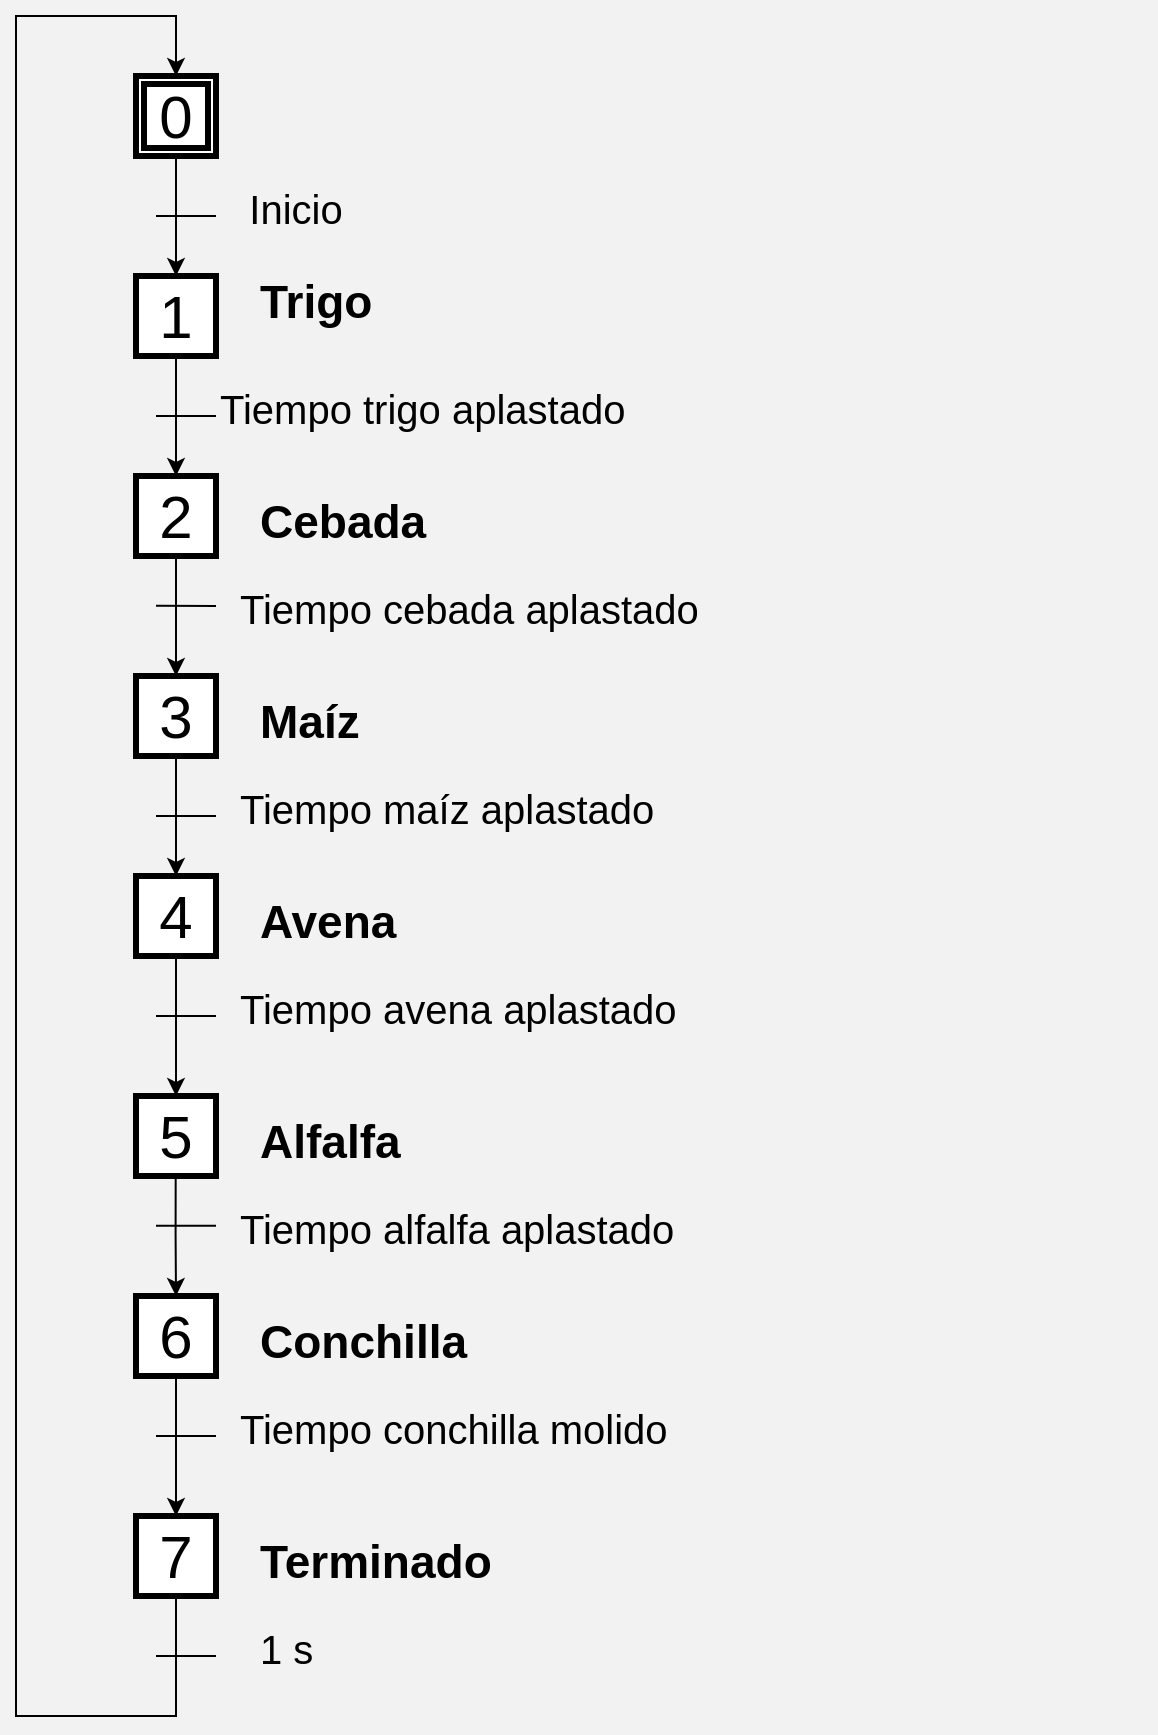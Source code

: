 <mxfile version="16.5.6" type="device"><diagram id="DnsrnJ-YHqmogV4Iuyz9" name="Page-1"><mxGraphModel dx="827" dy="405" grid="1" gridSize="10" guides="1" tooltips="1" connect="1" arrows="1" fold="1" page="1" pageScale="1" pageWidth="1100" pageHeight="800" background="#f2f2f2" math="0" shadow="0"><root><mxCell id="0"/><mxCell id="1" parent="0"/><mxCell id="TPnKIEyEPpKQKqKIjNSY-10" style="edgeStyle=orthogonalEdgeStyle;rounded=0;orthogonalLoop=1;jettySize=auto;html=1;exitX=0.5;exitY=1;exitDx=0;exitDy=0;fontSize=54;" parent="1" source="T16NykpaYFrV56vY_k4U-1" target="TPnKIEyEPpKQKqKIjNSY-6" edge="1"><mxGeometry relative="1" as="geometry"/></mxCell><mxCell id="T16NykpaYFrV56vY_k4U-1" value="&lt;font style=&quot;font-size: 30px;&quot;&gt;0&lt;/font&gt;" style="shape=ext;double=1;whiteSpace=wrap;html=1;aspect=fixed;strokeWidth=3;fontSize=30;rounded=0;" parent="1" vertex="1"><mxGeometry x="570" y="40" width="40" height="40" as="geometry"/></mxCell><mxCell id="UIDGDE-xsw0SbV8x96C4-2" value="" style="edgeStyle=orthogonalEdgeStyle;rounded=0;orthogonalLoop=1;jettySize=auto;html=1;fontSize=30;" parent="1" source="TPnKIEyEPpKQKqKIjNSY-6" target="UIDGDE-xsw0SbV8x96C4-1" edge="1"><mxGeometry relative="1" as="geometry"/></mxCell><mxCell id="TPnKIEyEPpKQKqKIjNSY-6" value="&lt;font style=&quot;font-size: 30px&quot;&gt;1&lt;/font&gt;" style="whiteSpace=wrap;html=1;strokeColor=default;fillColor=rgba(255, 255, 255, 1);strokeWidth=3;fontSize=30;rounded=0;" parent="1" vertex="1"><mxGeometry x="570" y="140" width="40" height="40" as="geometry"/></mxCell><mxCell id="UIDGDE-xsw0SbV8x96C4-5" value="" style="edgeStyle=orthogonalEdgeStyle;rounded=0;orthogonalLoop=1;jettySize=auto;html=1;fontSize=30;" parent="1" source="UIDGDE-xsw0SbV8x96C4-1" target="UIDGDE-xsw0SbV8x96C4-4" edge="1"><mxGeometry relative="1" as="geometry"/></mxCell><mxCell id="UIDGDE-xsw0SbV8x96C4-1" value="&lt;font style=&quot;font-size: 30px&quot;&gt;2&lt;/font&gt;" style="whiteSpace=wrap;html=1;strokeColor=default;fillColor=rgba(255, 255, 255, 1);strokeWidth=3;fontSize=30;rounded=0;" parent="1" vertex="1"><mxGeometry x="570" y="240" width="40" height="40" as="geometry"/></mxCell><mxCell id="UIDGDE-xsw0SbV8x96C4-7" value="" style="edgeStyle=orthogonalEdgeStyle;rounded=0;orthogonalLoop=1;jettySize=auto;html=1;fontSize=30;" parent="1" source="UIDGDE-xsw0SbV8x96C4-4" target="UIDGDE-xsw0SbV8x96C4-6" edge="1"><mxGeometry relative="1" as="geometry"/></mxCell><mxCell id="UIDGDE-xsw0SbV8x96C4-4" value="&lt;font style=&quot;font-size: 30px&quot;&gt;3&lt;/font&gt;" style="whiteSpace=wrap;html=1;strokeColor=default;fillColor=rgba(255, 255, 255, 1);strokeWidth=3;fontSize=30;rounded=0;" parent="1" vertex="1"><mxGeometry x="570" y="340" width="40" height="40" as="geometry"/></mxCell><mxCell id="UIDGDE-xsw0SbV8x96C4-20" value="" style="edgeStyle=orthogonalEdgeStyle;rounded=0;orthogonalLoop=1;jettySize=auto;html=1;fontSize=30;fontColor=#000000;" parent="1" source="UIDGDE-xsw0SbV8x96C4-6" target="UIDGDE-xsw0SbV8x96C4-19" edge="1"><mxGeometry relative="1" as="geometry"/></mxCell><mxCell id="UIDGDE-xsw0SbV8x96C4-6" value="&lt;font style=&quot;font-size: 30px&quot;&gt;4&lt;/font&gt;" style="whiteSpace=wrap;html=1;strokeColor=default;fillColor=rgba(255, 255, 255, 1);strokeWidth=3;fontSize=30;direction=south;rounded=0;" parent="1" vertex="1"><mxGeometry x="570" y="440" width="40" height="40" as="geometry"/></mxCell><mxCell id="UIDGDE-xsw0SbV8x96C4-8" value="&lt;font style=&quot;font-size: 20px&quot;&gt;Tiempo trigo aplastado&lt;/font&gt;" style="text;html=1;strokeColor=none;fillColor=none;align=left;verticalAlign=bottom;whiteSpace=wrap;rounded=0;fontSize=54;horizontal=1;labelPosition=center;verticalLabelPosition=middle;fontColor=#000000;" parent="1" vertex="1"><mxGeometry x="610" y="180" width="230" height="50" as="geometry"/></mxCell><mxCell id="UIDGDE-xsw0SbV8x96C4-12" style="edgeStyle=orthogonalEdgeStyle;rounded=0;orthogonalLoop=1;jettySize=auto;html=1;exitX=0.5;exitY=1;exitDx=0;exitDy=0;fontSize=30;" parent="1" edge="1"><mxGeometry relative="1" as="geometry"><mxPoint x="660" y="220" as="sourcePoint"/><mxPoint x="660" y="220" as="targetPoint"/></mxGeometry></mxCell><mxCell id="UIDGDE-xsw0SbV8x96C4-14" value="&lt;span style=&quot;font-size: 20px&quot;&gt;Tiempo maíz&amp;nbsp;&lt;/span&gt;&lt;span style=&quot;font-size: 20px&quot;&gt;aplastado&lt;/span&gt;" style="text;html=1;strokeColor=none;fillColor=none;align=left;verticalAlign=bottom;whiteSpace=wrap;rounded=0;fontSize=54;horizontal=1;labelPosition=center;verticalLabelPosition=middle;fontColor=#000000;" parent="1" vertex="1"><mxGeometry x="620" y="380" width="280" height="50" as="geometry"/></mxCell><mxCell id="UIDGDE-xsw0SbV8x96C4-16" value="&lt;font style=&quot;font-size: 20px&quot;&gt;Tiempo alfalfa&amp;nbsp;&lt;/font&gt;&lt;span style=&quot;font-size: 20px&quot;&gt;aplastado&lt;/span&gt;" style="text;html=1;strokeColor=none;fillColor=none;align=left;verticalAlign=bottom;whiteSpace=wrap;rounded=0;fontSize=54;horizontal=1;labelPosition=center;verticalLabelPosition=middle;fontColor=#000000;" parent="1" vertex="1"><mxGeometry x="620" y="590" width="310" height="50" as="geometry"/></mxCell><mxCell id="UIDGDE-xsw0SbV8x96C4-17" value="&lt;font style=&quot;font-size: 20px&quot;&gt;Tiempo conchilla&amp;nbsp;&lt;/font&gt;&lt;span style=&quot;font-size: 20px&quot;&gt;molido&lt;/span&gt;" style="text;html=1;strokeColor=none;fillColor=none;align=left;verticalAlign=bottom;whiteSpace=wrap;rounded=0;fontSize=54;horizontal=1;labelPosition=center;verticalLabelPosition=middle;fontColor=#000000;" parent="1" vertex="1"><mxGeometry x="620" y="690" width="340" height="50" as="geometry"/></mxCell><mxCell id="UIDGDE-xsw0SbV8x96C4-19" value="&lt;font style=&quot;font-size: 30px&quot;&gt;5&lt;/font&gt;" style="whiteSpace=wrap;html=1;strokeColor=default;fillColor=rgba(255, 255, 255, 1);strokeWidth=3;fontSize=30;rounded=0;" parent="1" vertex="1"><mxGeometry x="570" y="550" width="40" height="40" as="geometry"/></mxCell><mxCell id="UIDGDE-xsw0SbV8x96C4-57" value="&lt;font style=&quot;font-size: 23px&quot;&gt;Maíz&amp;nbsp;&lt;/font&gt;" style="text;html=1;strokeColor=none;fillColor=none;align=left;verticalAlign=bottom;whiteSpace=wrap;rounded=0;fontSize=23;horizontal=1;labelPosition=center;verticalLabelPosition=middle;fontColor=#000000;fontStyle=1;" parent="1" vertex="1"><mxGeometry x="630" y="330" width="450" height="50" as="geometry"/></mxCell><mxCell id="UIDGDE-xsw0SbV8x96C4-58" value="&lt;font style=&quot;font-size: 23px&quot;&gt;Alfalfa&amp;nbsp;&lt;/font&gt;" style="text;html=1;strokeColor=none;fillColor=none;align=left;verticalAlign=bottom;whiteSpace=wrap;rounded=0;fontSize=23;horizontal=1;labelPosition=center;verticalLabelPosition=middle;fontColor=#000000;fontStyle=1;" parent="1" vertex="1"><mxGeometry x="630" y="540" width="450" height="50" as="geometry"/></mxCell><mxCell id="UIDGDE-xsw0SbV8x96C4-59" value="&lt;font style=&quot;font-size: 23px&quot;&gt;Trigo&amp;nbsp;&lt;/font&gt;" style="text;html=1;strokeColor=none;fillColor=none;align=left;verticalAlign=bottom;whiteSpace=wrap;rounded=0;fontSize=23;horizontal=1;labelPosition=center;verticalLabelPosition=middle;fontColor=#000000;fontStyle=1;" parent="1" vertex="1"><mxGeometry x="630" y="120" width="390" height="50" as="geometry"/></mxCell><mxCell id="UIDGDE-xsw0SbV8x96C4-60" value="&lt;font style=&quot;font-size: 23px&quot;&gt;Conchilla&amp;nbsp;&lt;/font&gt;" style="text;html=1;strokeColor=none;fillColor=none;align=left;verticalAlign=bottom;whiteSpace=wrap;rounded=0;fontSize=23;horizontal=1;labelPosition=center;verticalLabelPosition=middle;fontColor=#000000;fontStyle=1;" parent="1" vertex="1"><mxGeometry x="630" y="640" width="410" height="50" as="geometry"/></mxCell><mxCell id="aRiNX9M01hg2bjp_YavV-4" value="&lt;font style=&quot;font-size: 20px&quot;&gt;Inicio&lt;/font&gt;" style="text;html=1;strokeColor=none;fillColor=none;align=center;verticalAlign=bottom;whiteSpace=wrap;rounded=0;fontSize=54;horizontal=1;labelPosition=center;verticalLabelPosition=middle;fontColor=#000000;" parent="1" vertex="1"><mxGeometry x="610" y="80" width="80" height="50" as="geometry"/></mxCell><mxCell id="aRiNX9M01hg2bjp_YavV-7" value="" style="endArrow=none;html=1;rounded=0;entryX=0;entryY=0.601;entryDx=0;entryDy=0;entryPerimeter=0;" parent="1" edge="1"><mxGeometry width="50" height="50" relative="1" as="geometry"><mxPoint x="580" y="510" as="sourcePoint"/><mxPoint x="610" y="510.05" as="targetPoint"/></mxGeometry></mxCell><mxCell id="aRiNX9M01hg2bjp_YavV-8" value="" style="endArrow=none;html=1;rounded=0;entryX=0;entryY=0.601;entryDx=0;entryDy=0;entryPerimeter=0;" parent="1" edge="1"><mxGeometry width="50" height="50" relative="1" as="geometry"><mxPoint x="580" y="410" as="sourcePoint"/><mxPoint x="610" y="410.05" as="targetPoint"/></mxGeometry></mxCell><mxCell id="aRiNX9M01hg2bjp_YavV-11" value="" style="endArrow=none;html=1;rounded=0;entryX=0;entryY=0.601;entryDx=0;entryDy=0;entryPerimeter=0;" parent="1" edge="1"><mxGeometry width="50" height="50" relative="1" as="geometry"><mxPoint x="580" y="304.89" as="sourcePoint"/><mxPoint x="610" y="304.94" as="targetPoint"/></mxGeometry></mxCell><mxCell id="aRiNX9M01hg2bjp_YavV-12" value="" style="endArrow=none;html=1;rounded=0;entryX=0;entryY=0.601;entryDx=0;entryDy=0;entryPerimeter=0;" parent="1" edge="1"><mxGeometry width="50" height="50" relative="1" as="geometry"><mxPoint x="580" y="210" as="sourcePoint"/><mxPoint x="610" y="210.05" as="targetPoint"/></mxGeometry></mxCell><mxCell id="aRiNX9M01hg2bjp_YavV-13" value="" style="endArrow=none;html=1;rounded=0;entryX=0;entryY=0.601;entryDx=0;entryDy=0;entryPerimeter=0;" parent="1" edge="1"><mxGeometry width="50" height="50" relative="1" as="geometry"><mxPoint x="580" y="110" as="sourcePoint"/><mxPoint x="610" y="110.05" as="targetPoint"/></mxGeometry></mxCell><mxCell id="aRiNX9M01hg2bjp_YavV-14" value="" style="endArrow=classic;html=1;rounded=0;entryX=0.5;entryY=0;entryDx=0;entryDy=0;exitX=0.5;exitY=1;exitDx=0;exitDy=0;" parent="1" source="Kmrwe34E9CngUKRtpvWa-7" target="T16NykpaYFrV56vY_k4U-1" edge="1"><mxGeometry width="50" height="50" relative="1" as="geometry"><mxPoint x="590" y="810" as="sourcePoint"/><mxPoint x="600" y="10" as="targetPoint"/><Array as="points"><mxPoint x="590" y="860"/><mxPoint x="510" y="860"/><mxPoint x="510" y="650"/><mxPoint x="510" y="10"/><mxPoint x="590" y="10"/></Array></mxGeometry></mxCell><mxCell id="Kmrwe34E9CngUKRtpvWa-1" value="&lt;span&gt;Cebada&lt;/span&gt;" style="text;html=1;strokeColor=none;fillColor=none;align=left;verticalAlign=bottom;whiteSpace=wrap;rounded=0;fontSize=23;horizontal=1;labelPosition=center;verticalLabelPosition=middle;fontColor=#000000;fontStyle=1;" parent="1" vertex="1"><mxGeometry x="630" y="230" width="390" height="50" as="geometry"/></mxCell><mxCell id="Kmrwe34E9CngUKRtpvWa-2" value="&lt;span style=&quot;font-size: 20px&quot;&gt;Tiempo cebada&amp;nbsp;&lt;/span&gt;&lt;span style=&quot;font-size: 20px&quot;&gt;aplastado&lt;/span&gt;" style="text;html=1;strokeColor=none;fillColor=none;align=left;verticalAlign=bottom;whiteSpace=wrap;rounded=0;fontSize=54;horizontal=1;labelPosition=center;verticalLabelPosition=middle;fontColor=#000000;" parent="1" vertex="1"><mxGeometry x="620" y="280" width="320" height="50" as="geometry"/></mxCell><mxCell id="Kmrwe34E9CngUKRtpvWa-3" value="&lt;span&gt;Avena&amp;nbsp;&lt;/span&gt;" style="text;html=1;strokeColor=none;fillColor=none;align=left;verticalAlign=bottom;whiteSpace=wrap;rounded=0;fontSize=23;horizontal=1;labelPosition=center;verticalLabelPosition=middle;fontColor=#000000;fontStyle=1;" parent="1" vertex="1"><mxGeometry x="630" y="430" width="390" height="50" as="geometry"/></mxCell><mxCell id="Kmrwe34E9CngUKRtpvWa-4" value="&lt;span style=&quot;font-size: 20px&quot;&gt;Tiempo avena&amp;nbsp;&lt;/span&gt;&lt;span style=&quot;font-size: 20px&quot;&gt;aplastado&lt;/span&gt;" style="text;html=1;strokeColor=none;fillColor=none;align=left;verticalAlign=bottom;whiteSpace=wrap;rounded=0;fontSize=54;horizontal=1;labelPosition=center;verticalLabelPosition=middle;fontColor=#000000;" parent="1" vertex="1"><mxGeometry x="620" y="480" width="280" height="50" as="geometry"/></mxCell><mxCell id="Kmrwe34E9CngUKRtpvWa-5" value="" style="edgeStyle=orthogonalEdgeStyle;rounded=0;orthogonalLoop=1;jettySize=auto;html=1;fontSize=30;fontColor=#000000;" parent="1" source="Kmrwe34E9CngUKRtpvWa-6" target="Kmrwe34E9CngUKRtpvWa-7" edge="1"><mxGeometry relative="1" as="geometry"/></mxCell><mxCell id="Kmrwe34E9CngUKRtpvWa-6" value="&lt;font style=&quot;font-size: 30px&quot;&gt;6&lt;/font&gt;" style="whiteSpace=wrap;html=1;strokeColor=default;fillColor=rgba(255, 255, 255, 1);strokeWidth=3;fontSize=30;direction=south;rounded=0;" parent="1" vertex="1"><mxGeometry x="570" y="650" width="40" height="40" as="geometry"/></mxCell><mxCell id="Kmrwe34E9CngUKRtpvWa-7" value="&lt;font style=&quot;font-size: 30px&quot;&gt;7&lt;/font&gt;" style="whiteSpace=wrap;html=1;strokeColor=default;fillColor=rgba(255, 255, 255, 1);strokeWidth=3;fontSize=30;rounded=0;" parent="1" vertex="1"><mxGeometry x="570" y="760" width="40" height="40" as="geometry"/></mxCell><mxCell id="Kmrwe34E9CngUKRtpvWa-8" value="" style="endArrow=none;html=1;rounded=0;entryX=0;entryY=0.601;entryDx=0;entryDy=0;entryPerimeter=0;" parent="1" edge="1"><mxGeometry width="50" height="50" relative="1" as="geometry"><mxPoint x="580.0" y="720" as="sourcePoint"/><mxPoint x="610.0" y="720.05" as="targetPoint"/></mxGeometry></mxCell><mxCell id="Kmrwe34E9CngUKRtpvWa-9" value="" style="edgeStyle=orthogonalEdgeStyle;rounded=0;orthogonalLoop=1;jettySize=auto;html=1;fontSize=30;fontColor=#000000;entryX=0;entryY=0.5;entryDx=0;entryDy=0;" parent="1" target="Kmrwe34E9CngUKRtpvWa-6" edge="1"><mxGeometry relative="1" as="geometry"><mxPoint x="589.84" y="590" as="sourcePoint"/><mxPoint x="590" y="650" as="targetPoint"/><Array as="points"><mxPoint x="590" y="620"/></Array></mxGeometry></mxCell><mxCell id="Kmrwe34E9CngUKRtpvWa-10" value="" style="endArrow=none;html=1;rounded=0;entryX=0;entryY=0.601;entryDx=0;entryDy=0;entryPerimeter=0;" parent="1" edge="1"><mxGeometry width="50" height="50" relative="1" as="geometry"><mxPoint x="580.0" y="614.84" as="sourcePoint"/><mxPoint x="610.0" y="614.89" as="targetPoint"/></mxGeometry></mxCell><mxCell id="Kmrwe34E9CngUKRtpvWa-12" value="" style="endArrow=none;html=1;rounded=0;entryX=0;entryY=0.601;entryDx=0;entryDy=0;entryPerimeter=0;" parent="1" edge="1"><mxGeometry width="50" height="50" relative="1" as="geometry"><mxPoint x="580.0" y="830" as="sourcePoint"/><mxPoint x="610.0" y="830.05" as="targetPoint"/></mxGeometry></mxCell><mxCell id="Kmrwe34E9CngUKRtpvWa-14" value="&lt;span style=&quot;font-size: 20px&quot;&gt;1 s&lt;/span&gt;" style="text;html=1;strokeColor=none;fillColor=none;align=left;verticalAlign=bottom;whiteSpace=wrap;rounded=0;fontSize=54;horizontal=1;labelPosition=center;verticalLabelPosition=middle;fontColor=#000000;" parent="1" vertex="1"><mxGeometry x="630" y="800" width="350" height="50" as="geometry"/></mxCell><mxCell id="_t4smYvTA5RvtPLwpFzk-1" value="&lt;font style=&quot;font-size: 23px&quot;&gt;Terminado&lt;/font&gt;" style="text;html=1;strokeColor=none;fillColor=none;align=left;verticalAlign=bottom;whiteSpace=wrap;rounded=0;fontSize=23;horizontal=1;labelPosition=center;verticalLabelPosition=middle;fontColor=#000000;fontStyle=1;" vertex="1" parent="1"><mxGeometry x="630" y="750" width="410" height="50" as="geometry"/></mxCell></root></mxGraphModel></diagram></mxfile>
